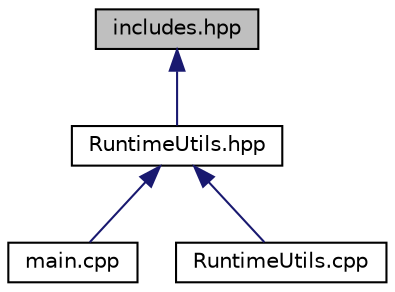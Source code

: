 digraph "includes.hpp"
{
  edge [fontname="Helvetica",fontsize="10",labelfontname="Helvetica",labelfontsize="10"];
  node [fontname="Helvetica",fontsize="10",shape=record];
  Node24 [label="includes.hpp",height=0.2,width=0.4,color="black", fillcolor="grey75", style="filled", fontcolor="black"];
  Node24 -> Node25 [dir="back",color="midnightblue",fontsize="10",style="solid"];
  Node25 [label="RuntimeUtils.hpp",height=0.2,width=0.4,color="black", fillcolor="white", style="filled",URL="$RuntimeUtils_8hpp.html"];
  Node25 -> Node26 [dir="back",color="midnightblue",fontsize="10",style="solid"];
  Node26 [label="main.cpp",height=0.2,width=0.4,color="black", fillcolor="white", style="filled",URL="$main_8cpp.html"];
  Node25 -> Node27 [dir="back",color="midnightblue",fontsize="10",style="solid"];
  Node27 [label="RuntimeUtils.cpp",height=0.2,width=0.4,color="black", fillcolor="white", style="filled",URL="$RuntimeUtils_8cpp.html"];
}
